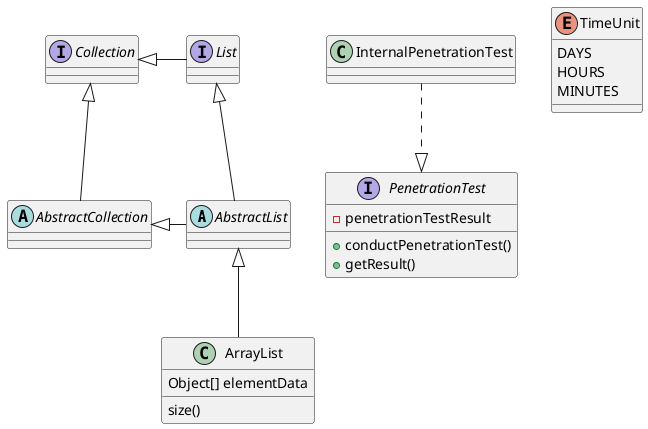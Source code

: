 @startuml
'https://plantuml.com/class-diagram

abstract class AbstractList
abstract AbstractCollection
interface List
interface Collection

List <|-- AbstractList
Collection <|-- AbstractCollection

Collection <|- List
AbstractCollection <|- AbstractList
AbstractList <|-- ArrayList

class ArrayList {
Object[] elementData
size()
}

interface PenetrationTest{
-penetrationTestResult
+conductPenetrationTest()
+getResult()
}

class InternalPenetrationTest{
}

InternalPenetrationTest ..|> PenetrationTest

enum TimeUnit {
DAYS
HOURS
MINUTES
}

@enduml